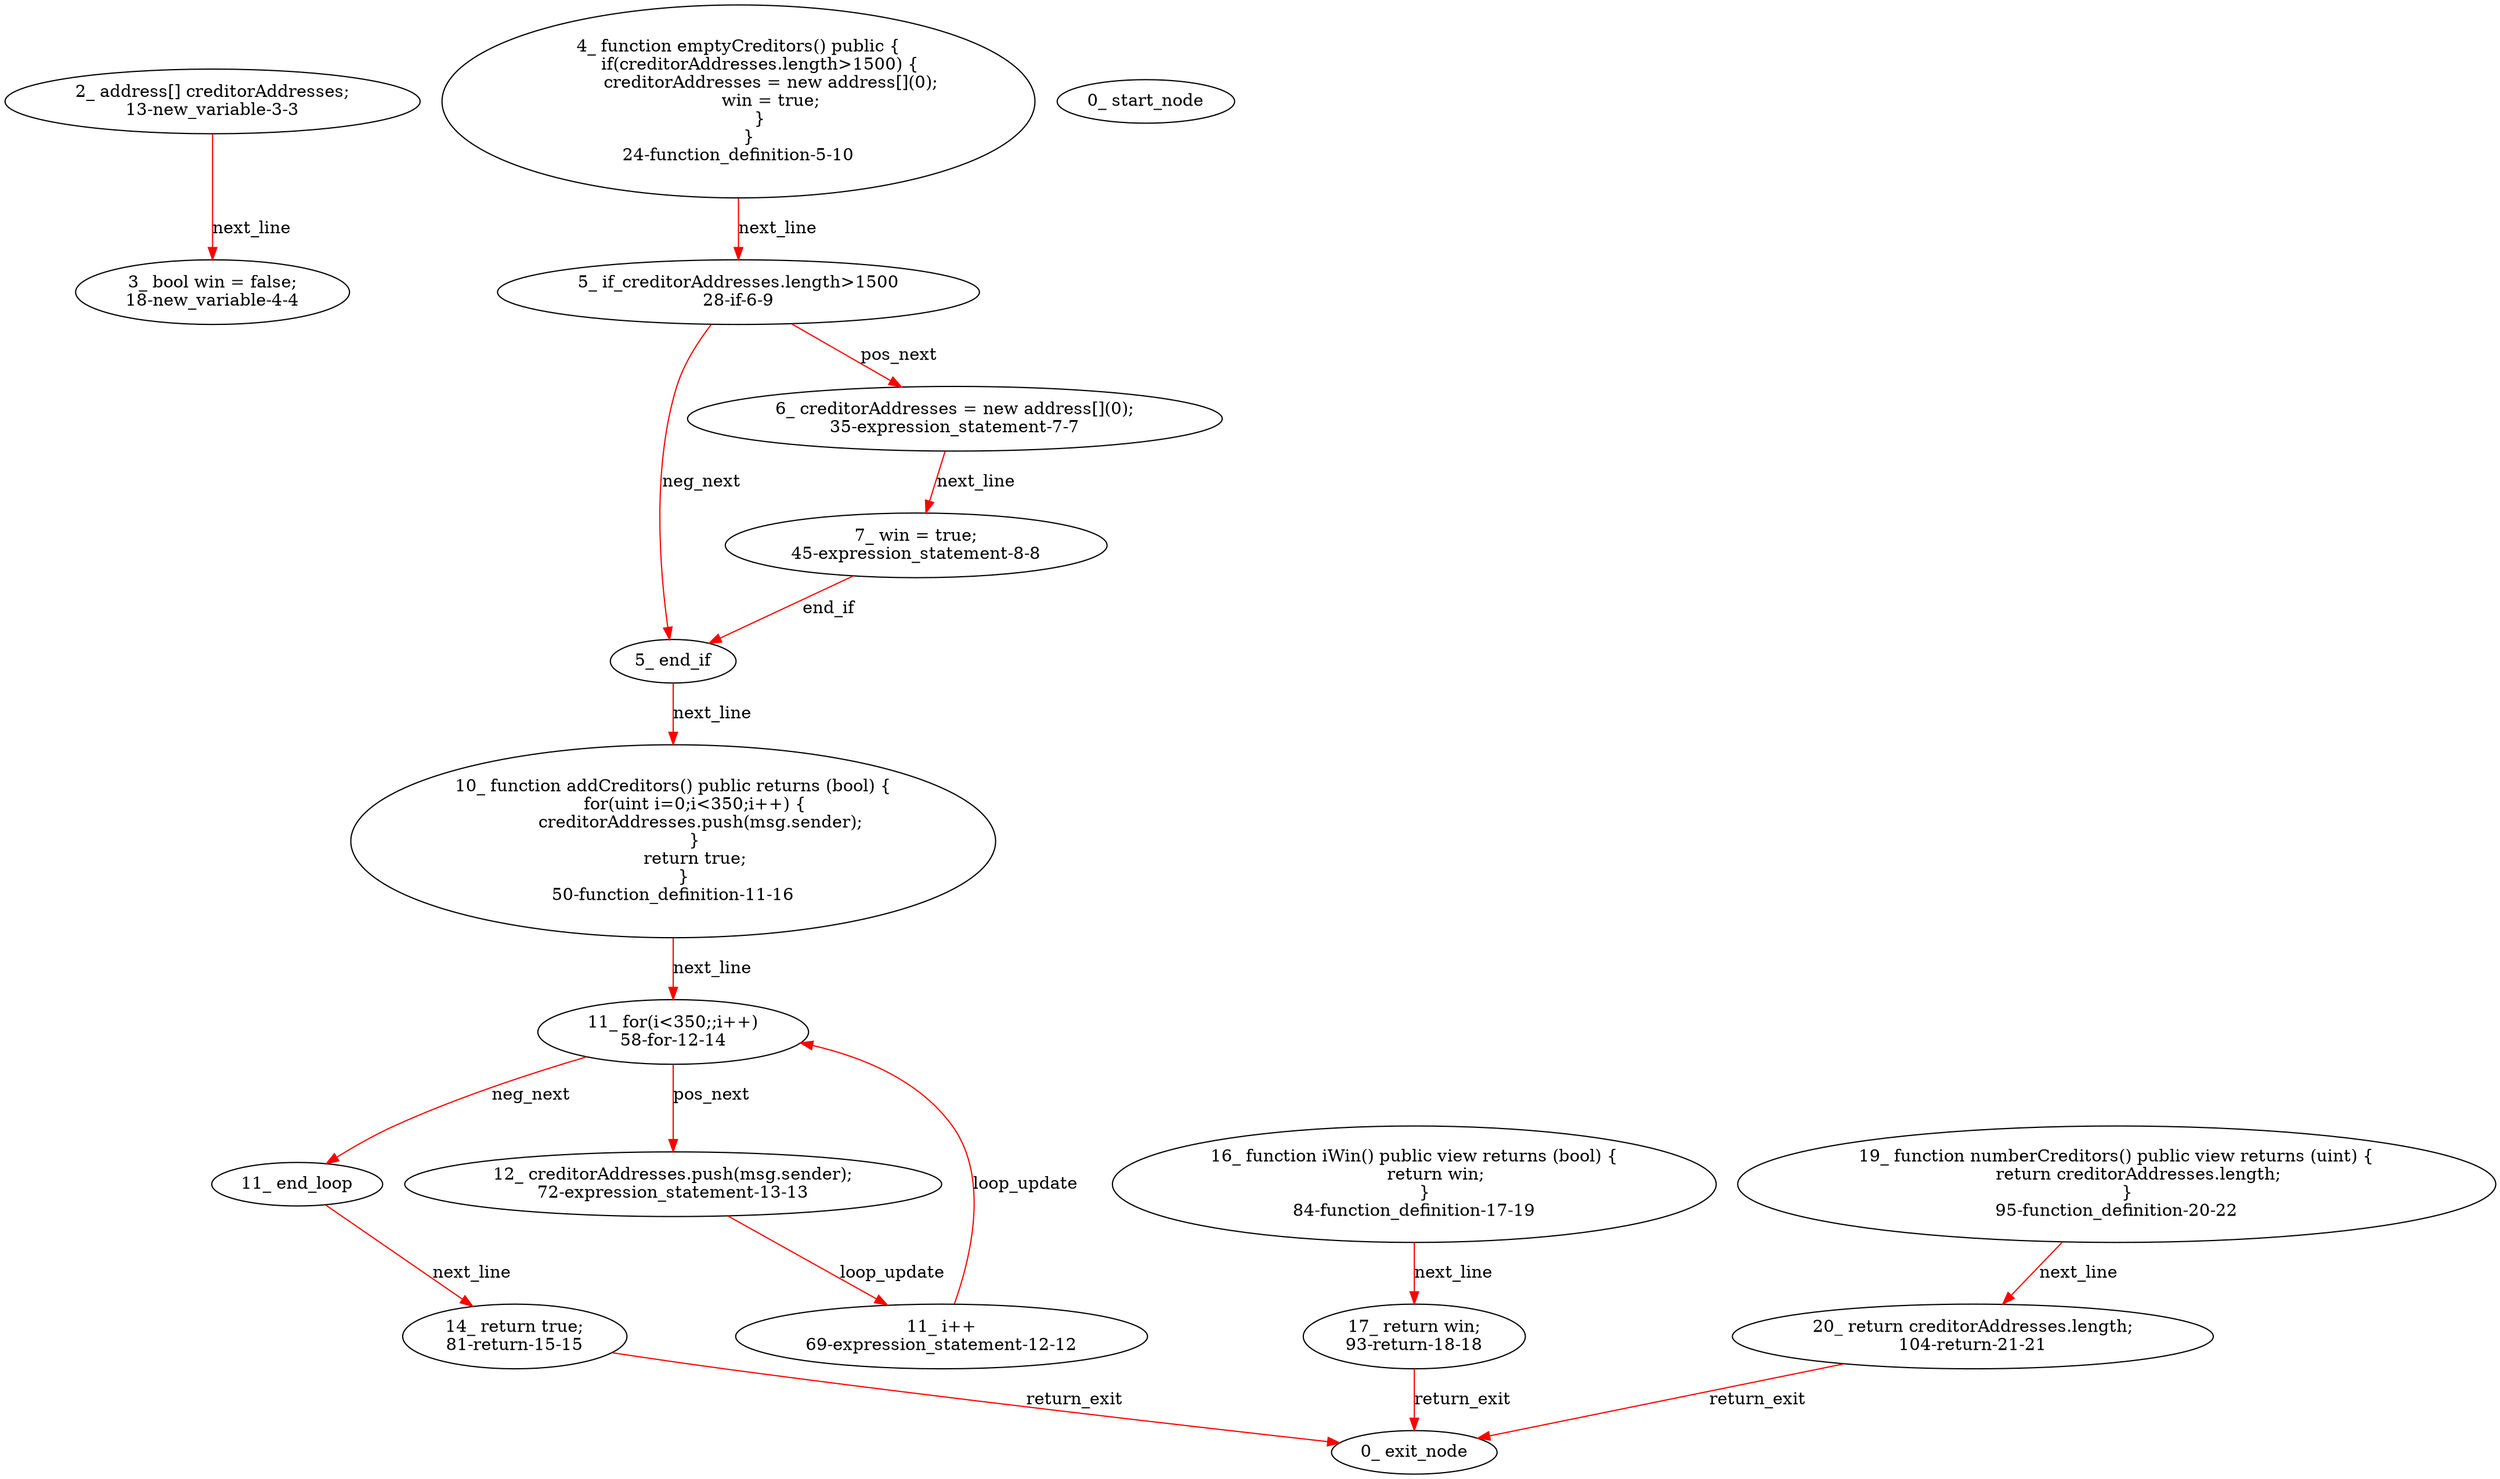 digraph  {
13 [label="2_ address[] creditorAddresses;\n13-new_variable-3-3", method="", type_label=new_variable];
18 [label="3_ bool win = false;\n18-new_variable-4-4", method="", type_label=new_variable];
24 [label="4_ function emptyCreditors() public {\n        if(creditorAddresses.length>1500) {\n            creditorAddresses = new address[](0);\n            win = true;\n        }\n    }\n24-function_definition-5-10", method="emptyCreditors()", type_label=function_definition];
28 [label="5_ if_creditorAddresses.length>1500\n28-if-6-9", method="emptyCreditors()", type_label=if];
131 [label="5_ end_if", method="emptyCreditors()", type_label=end_if];
35 [label="6_ creditorAddresses = new address[](0);\n35-expression_statement-7-7", method="emptyCreditors()", type_label=expression_statement];
45 [label="7_ win = true;\n45-expression_statement-8-8", method="emptyCreditors()", type_label=expression_statement];
50 [label="10_ function addCreditors() public returns (bool) {\n        for(uint i=0;i<350;i++) {\n          creditorAddresses.push(msg.sender);\n        }\n        return true;\n    }\n50-function_definition-11-16", method="addCreditors()", type_label=function_definition];
58 [label="11_ for(i<350;;i++)\n58-for-12-14", method="addCreditors()", type_label=for];
161 [label="11_ end_loop", method="addCreditors()", type_label=end_loop];
69 [label="11_ i++\n69-expression_statement-12-12", method="addCreditors()", type_label=expression_statement];
72 [label="12_ creditorAddresses.push(msg.sender);\n72-expression_statement-13-13", method="addCreditors()", type_label=expression_statement];
81 [label="14_ return true;\n81-return-15-15", method="addCreditors()", type_label=return];
84 [label="16_ function iWin() public view returns (bool) {\n        return win;\n    }\n84-function_definition-17-19", method="iWin()", type_label=function_definition];
93 [label="17_ return win;\n93-return-18-18", method="iWin()", type_label=return];
95 [label="19_ function numberCreditors() public view returns (uint) {\n        return creditorAddresses.length;\n    }\n95-function_definition-20-22", method="numberCreditors()", type_label=function_definition];
104 [label="20_ return creditorAddresses.length;\n104-return-21-21", method="numberCreditors()", type_label=return];
1 [label="0_ start_node", method="", type_label=start];
2 [label="0_ exit_node", method="", type_label=exit];
13 -> 18  [color=red, controlflow_type=next_line, edge_type=CFG_edge, key=0, label=next_line];
24 -> 28  [color=red, controlflow_type=next_line, edge_type=CFG_edge, key=0, label=next_line];
28 -> 35  [color=red, controlflow_type=pos_next, edge_type=CFG_edge, key=0, label=pos_next];
28 -> 131  [color=red, controlflow_type=neg_next, edge_type=CFG_edge, key=0, label=neg_next];
131 -> 50  [color=red, controlflow_type=next_line, edge_type=CFG_edge, key=0, label=next_line];
35 -> 45  [color=red, controlflow_type=next_line, edge_type=CFG_edge, key=0, label=next_line];
45 -> 131  [color=red, controlflow_type=end_if, edge_type=CFG_edge, key=0, label=end_if];
50 -> 58  [color=red, controlflow_type=next_line, edge_type=CFG_edge, key=0, label=next_line];
58 -> 72  [color=red, controlflow_type=pos_next, edge_type=CFG_edge, key=0, label=pos_next];
58 -> 161  [color=red, controlflow_type=neg_next, edge_type=CFG_edge, key=0, label=neg_next];
161 -> 81  [color=red, controlflow_type=next_line, edge_type=CFG_edge, key=0, label=next_line];
69 -> 58  [color=red, controlflow_type=loop_update, edge_type=CFG_edge, key=0, label=loop_update];
72 -> 69  [color=red, controlflow_type=loop_update, edge_type=CFG_edge, key=0, label=loop_update];
81 -> 2  [color=red, controlflow_type=return_exit, edge_type=CFG_edge, key=0, label=return_exit];
84 -> 93  [color=red, controlflow_type=next_line, edge_type=CFG_edge, key=0, label=next_line];
93 -> 2  [color=red, controlflow_type=return_exit, edge_type=CFG_edge, key=0, label=return_exit];
95 -> 104  [color=red, controlflow_type=next_line, edge_type=CFG_edge, key=0, label=next_line];
104 -> 2  [color=red, controlflow_type=return_exit, edge_type=CFG_edge, key=0, label=return_exit];
}
